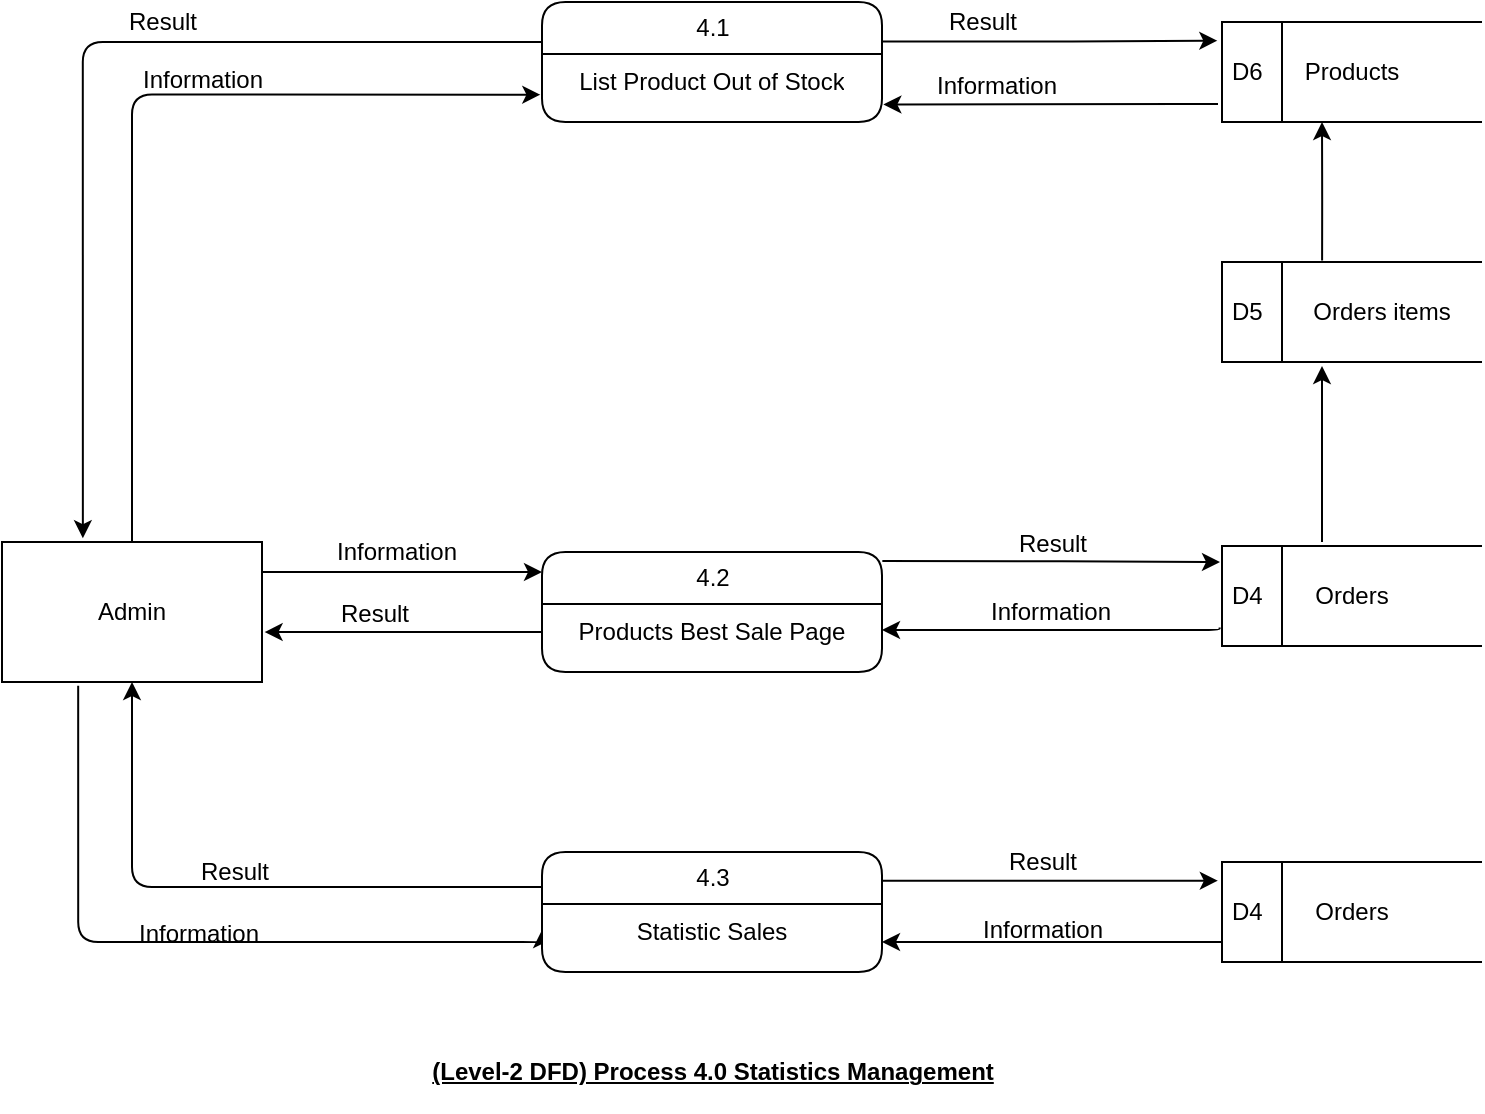 <mxfile version="15.2.7" type="device"><diagram id="6-PyJxlzV2X2NzrR5hLx" name="Page-1"><mxGraphModel dx="1097" dy="677" grid="1" gridSize="10" guides="1" tooltips="1" connect="1" arrows="1" fold="1" page="1" pageScale="1" pageWidth="1100" pageHeight="850" math="0" shadow="0"><root><mxCell id="0"/><mxCell id="1" parent="0"/><mxCell id="-4bmRs1e1b0xJStz-m2o-2" value="Result" style="edgeStyle=orthogonalEdgeStyle;rounded=1;sketch=0;orthogonalLoop=1;jettySize=auto;html=1;entryX=0.311;entryY=-0.027;entryDx=0;entryDy=0;entryPerimeter=0;labelBackgroundColor=none;fontFamily=Helvetica;fontColor=#000000;fontSize=12;" parent="1" source="-4bmRs1e1b0xJStz-m2o-3" target="-4bmRs1e1b0xJStz-m2o-10" edge="1"><mxGeometry x="-0.205" y="-10" relative="1" as="geometry"><mxPoint as="offset"/><Array as="points"><mxPoint x="120" y="50"/></Array></mxGeometry></mxCell><mxCell id="-4bmRs1e1b0xJStz-m2o-37" value="Result" style="edgeStyle=orthogonalEdgeStyle;rounded=1;orthogonalLoop=1;jettySize=auto;html=1;labelBackgroundColor=none;exitX=1;exitY=0.33;exitDx=0;exitDy=0;entryX=-0.018;entryY=0.187;entryDx=0;entryDy=0;entryPerimeter=0;exitPerimeter=0;fontFamily=Helvetica;fontColor=#000000;fontSize=12;" parent="1" source="-4bmRs1e1b0xJStz-m2o-3" target="5jQM5U7cq3CIwg0wkpNW-1" edge="1"><mxGeometry x="-0.406" y="10" relative="1" as="geometry"><mxPoint x="670" y="45" as="targetPoint"/><Array as="points"/><mxPoint as="offset"/></mxGeometry></mxCell><mxCell id="-4bmRs1e1b0xJStz-m2o-3" value="4.1" style="swimlane;html=1;fontStyle=0;childLayout=stackLayout;horizontal=1;startSize=26;horizontalStack=0;resizeParent=1;resizeLast=0;collapsible=1;marginBottom=0;swimlaneFillColor=#ffffff;align=center;rounded=1;shadow=0;comic=0;labelBackgroundColor=none;strokeWidth=1;fontFamily=Helvetica;fontSize=12;fontColor=#000000;" parent="1" vertex="1"><mxGeometry x="350" y="30" width="170" height="60" as="geometry"/></mxCell><mxCell id="-4bmRs1e1b0xJStz-m2o-4" value="&lt;font style=&quot;font-size: 12px;&quot;&gt;&lt;span style=&quot;font-size: 12px;&quot;&gt;List Product Out of Stock&lt;/span&gt;&lt;/font&gt;" style="text;html=1;spacingLeft=4;spacingRight=4;whiteSpace=wrap;overflow=hidden;rotatable=0;points=[[0,0.5],[1,0.5]];portConstraint=eastwest;align=center;fontColor=#000000;fontFamily=Helvetica;fontSize=12;" parent="-4bmRs1e1b0xJStz-m2o-3" vertex="1"><mxGeometry y="26" width="170" height="26" as="geometry"/></mxCell><mxCell id="-4bmRs1e1b0xJStz-m2o-5" value="&lt;p class=&quot;MsoNormal&quot; style=&quot;font-size: 12px;&quot;&gt;&lt;font style=&quot;font-size: 12px;&quot;&gt;&lt;span style=&quot;font-size: 12px;&quot;&gt;&lt;b style=&quot;font-size: 12px;&quot;&gt;&lt;u style=&quot;font-size: 12px;&quot;&gt;(Level-2 DFD) Process 4.0 Statistics Management&lt;/u&gt;&lt;/b&gt;&lt;/span&gt;&lt;/font&gt;&lt;br style=&quot;font-size: 12px;&quot;&gt;&lt;/p&gt;" style="text;html=1;align=center;verticalAlign=middle;resizable=0;points=[];autosize=1;strokeColor=none;fontFamily=Helvetica;fontColor=#000000;fontSize=12;" parent="1" vertex="1"><mxGeometry x="285" y="545" width="300" height="40" as="geometry"/></mxCell><mxCell id="-4bmRs1e1b0xJStz-m2o-9" value="Information" style="edgeStyle=orthogonalEdgeStyle;jumpStyle=none;orthogonalLoop=1;jettySize=auto;html=1;entryX=0;entryY=0.167;entryDx=0;entryDy=0;entryPerimeter=0;shadow=0;labelBackgroundColor=none;rounded=1;fontFamily=Helvetica;fontColor=#000000;fontSize=12;" parent="1" target="-4bmRs1e1b0xJStz-m2o-12" edge="1"><mxGeometry x="-0.04" y="10" relative="1" as="geometry"><Array as="points"><mxPoint x="230" y="315"/><mxPoint x="230" y="315"/></Array><mxPoint as="offset"/><mxPoint x="210" y="315" as="sourcePoint"/></mxGeometry></mxCell><mxCell id="-4bmRs1e1b0xJStz-m2o-33" value="Information" style="edgeStyle=orthogonalEdgeStyle;rounded=1;orthogonalLoop=1;jettySize=auto;html=1;entryX=0;entryY=0.5;entryDx=0;entryDy=0;labelBackgroundColor=none;exitX=0.293;exitY=1.027;exitDx=0;exitDy=0;exitPerimeter=0;fontFamily=Helvetica;fontColor=#000000;fontSize=12;" parent="1" source="-4bmRs1e1b0xJStz-m2o-10" target="-4bmRs1e1b0xJStz-m2o-16" edge="1"><mxGeometry x="0.027" y="4" relative="1" as="geometry"><Array as="points"><mxPoint x="118" y="500"/><mxPoint x="350" y="500"/></Array><mxPoint as="offset"/></mxGeometry></mxCell><mxCell id="5jQM5U7cq3CIwg0wkpNW-3" value="Information" style="edgeStyle=orthogonalEdgeStyle;rounded=1;orthogonalLoop=1;jettySize=auto;html=1;entryX=-0.005;entryY=0.782;entryDx=0;entryDy=0;entryPerimeter=0;labelBackgroundColor=none;fontFamily=Helvetica;fontColor=#000000;fontSize=12;" parent="1" source="-4bmRs1e1b0xJStz-m2o-10" target="-4bmRs1e1b0xJStz-m2o-4" edge="1"><mxGeometry x="0.209" y="7" relative="1" as="geometry"><mxPoint as="offset"/></mxGeometry></mxCell><mxCell id="-4bmRs1e1b0xJStz-m2o-10" value="&lt;font style=&quot;font-size: 12px;&quot;&gt;Admin&lt;/font&gt;" style="rounded=0;whiteSpace=wrap;html=1;fontFamily=Helvetica;fontColor=#000000;fontSize=12;" parent="1" vertex="1"><mxGeometry x="80" y="300" width="130" height="70" as="geometry"/></mxCell><mxCell id="-4bmRs1e1b0xJStz-m2o-36" value="Result" style="edgeStyle=orthogonalEdgeStyle;rounded=1;orthogonalLoop=1;jettySize=auto;html=1;labelBackgroundColor=none;exitX=1.001;exitY=0.076;exitDx=0;exitDy=0;exitPerimeter=0;fontFamily=Helvetica;fontColor=#000000;fontSize=12;" parent="1" source="-4bmRs1e1b0xJStz-m2o-12" edge="1"><mxGeometry x="0.006" y="9" relative="1" as="geometry"><mxPoint x="689" y="310" as="targetPoint"/><Array as="points"><mxPoint x="600" y="310"/><mxPoint x="689" y="310"/></Array><mxPoint as="offset"/></mxGeometry></mxCell><mxCell id="-4bmRs1e1b0xJStz-m2o-12" value="4.2" style="swimlane;html=1;fontStyle=0;childLayout=stackLayout;horizontal=1;startSize=26;horizontalStack=0;resizeParent=1;resizeLast=0;collapsible=1;marginBottom=0;swimlaneFillColor=#ffffff;align=center;rounded=1;shadow=0;comic=0;labelBackgroundColor=none;strokeWidth=1;fontFamily=Helvetica;fontSize=12;fontColor=#000000;" parent="1" vertex="1"><mxGeometry x="350" y="305" width="170" height="60" as="geometry"/></mxCell><mxCell id="-4bmRs1e1b0xJStz-m2o-13" value="&lt;font style=&quot;font-size: 12px;&quot;&gt;&lt;span style=&quot;font-size: 12px;&quot;&gt;Products Best Sale Page&lt;/span&gt;&lt;/font&gt;" style="text;html=1;strokeColor=none;fillColor=none;spacingLeft=4;spacingRight=4;whiteSpace=wrap;overflow=hidden;rotatable=0;points=[[0,0.5],[1,0.5]];portConstraint=eastwest;align=center;fontColor=#000000;fontFamily=Helvetica;fontSize=12;" parent="-4bmRs1e1b0xJStz-m2o-12" vertex="1"><mxGeometry y="26" width="170" height="26" as="geometry"/></mxCell><mxCell id="-4bmRs1e1b0xJStz-m2o-14" value="Result" style="edgeStyle=orthogonalEdgeStyle;curved=0;rounded=1;sketch=0;orthogonalLoop=1;jettySize=auto;html=1;entryX=0.5;entryY=1;entryDx=0;entryDy=0;exitX=0;exitY=0.292;exitDx=0;exitDy=0;exitPerimeter=0;labelBackgroundColor=none;fontFamily=Helvetica;fontColor=#000000;fontSize=12;" parent="1" source="-4bmRs1e1b0xJStz-m2o-15" target="-4bmRs1e1b0xJStz-m2o-10" edge="1"><mxGeometry y="-8" relative="1" as="geometry"><mxPoint x="213" y="325" as="targetPoint"/><mxPoint as="offset"/></mxGeometry></mxCell><mxCell id="5jQM5U7cq3CIwg0wkpNW-9" value="Result" style="edgeStyle=orthogonalEdgeStyle;rounded=1;orthogonalLoop=1;jettySize=auto;html=1;labelBackgroundColor=none;entryX=-0.016;entryY=0.187;entryDx=0;entryDy=0;entryPerimeter=0;fontFamily=Helvetica;fontColor=#000000;fontSize=12;" parent="1" source="-4bmRs1e1b0xJStz-m2o-15" target="5jQM5U7cq3CIwg0wkpNW-10" edge="1"><mxGeometry x="-0.049" y="9" relative="1" as="geometry"><mxPoint x="670" y="470" as="targetPoint"/><Array as="points"><mxPoint x="670" y="470"/></Array><mxPoint as="offset"/></mxGeometry></mxCell><mxCell id="-4bmRs1e1b0xJStz-m2o-15" value="4.3" style="swimlane;html=1;fontStyle=0;childLayout=stackLayout;horizontal=1;startSize=26;horizontalStack=0;resizeParent=1;resizeLast=0;collapsible=1;marginBottom=0;swimlaneFillColor=#ffffff;align=center;rounded=1;shadow=0;comic=0;labelBackgroundColor=none;strokeWidth=1;fontFamily=Helvetica;fontSize=12;fontColor=#000000;" parent="1" vertex="1"><mxGeometry x="350" y="455" width="170" height="60" as="geometry"/></mxCell><mxCell id="-4bmRs1e1b0xJStz-m2o-16" value="&lt;font style=&quot;font-size: 12px;&quot;&gt;&lt;span style=&quot;font-size: 12px;&quot;&gt;Statistic Sales&lt;/span&gt;&lt;/font&gt;" style="text;html=1;strokeColor=none;fillColor=none;spacingLeft=4;spacingRight=4;whiteSpace=wrap;overflow=hidden;rotatable=0;points=[[0,0.5],[1,0.5]];portConstraint=eastwest;align=center;fontColor=#000000;fontFamily=Helvetica;fontSize=12;" parent="-4bmRs1e1b0xJStz-m2o-15" vertex="1"><mxGeometry y="26" width="170" height="26" as="geometry"/></mxCell><mxCell id="-4bmRs1e1b0xJStz-m2o-22" value="&#10;&#10;&lt;span style=&quot;font-size: 12px; font-style: normal; font-weight: 400; letter-spacing: normal; text-align: center; text-indent: 0px; text-transform: none; word-spacing: 0px; display: inline; float: none;&quot;&gt;Information&lt;/span&gt;&#10;&#10;" style="edgeStyle=orthogonalEdgeStyle;curved=0;rounded=1;sketch=0;orthogonalLoop=1;jettySize=auto;html=1;entryX=1;entryY=0.5;entryDx=0;entryDy=0;exitX=-0.009;exitY=0.814;exitDx=0;exitDy=0;exitPerimeter=0;labelBackgroundColor=none;fontFamily=Helvetica;fontColor=#000000;fontSize=12;" parent="1" source="-4bmRs1e1b0xJStz-m2o-26" target="-4bmRs1e1b0xJStz-m2o-13" edge="1"><mxGeometry x="0.017" y="-9" relative="1" as="geometry"><mxPoint x="700" y="290" as="sourcePoint"/><mxPoint as="offset"/><Array as="points"><mxPoint x="689" y="344"/></Array></mxGeometry></mxCell><mxCell id="5jQM5U7cq3CIwg0wkpNW-6" style="edgeStyle=orthogonalEdgeStyle;rounded=1;orthogonalLoop=1;jettySize=auto;html=1;labelBackgroundColor=none;fontFamily=Helvetica;fontColor=#000000;fontSize=12;" parent="1" edge="1"><mxGeometry relative="1" as="geometry"><mxPoint x="740" y="300" as="sourcePoint"/><mxPoint x="740" y="212" as="targetPoint"/><Array as="points"><mxPoint x="740" y="300"/></Array></mxGeometry></mxCell><mxCell id="-4bmRs1e1b0xJStz-m2o-26" value="D4" style="html=1;dashed=0;whitespace=wrap;shape=mxgraph.dfd.dataStoreID;align=left;spacingLeft=3;points=[[0,0],[0.5,0],[1,0],[0,0.5],[1,0.5],[0,1],[0.5,1],[1,1]];fontFamily=Helvetica;fontColor=#000000;fontSize=12;" parent="1" vertex="1"><mxGeometry x="690" y="302" width="130" height="50" as="geometry"/></mxCell><mxCell id="-4bmRs1e1b0xJStz-m2o-27" value="&#10;&#10;&lt;span style=&quot;font-size: 12px; font-style: normal; font-weight: 400; letter-spacing: normal; text-align: center; text-indent: 0px; text-transform: none; word-spacing: 0px; display: inline; float: none;&quot;&gt;Information&lt;/span&gt;&#10;&#10;" style="edgeStyle=orthogonalEdgeStyle;curved=0;rounded=1;sketch=0;orthogonalLoop=1;jettySize=auto;html=1;labelBackgroundColor=none;entryX=1.004;entryY=0.971;entryDx=0;entryDy=0;entryPerimeter=0;fontFamily=Helvetica;fontColor=#000000;fontSize=12;" parent="1" target="-4bmRs1e1b0xJStz-m2o-4" edge="1"><mxGeometry x="0.318" y="-9" relative="1" as="geometry"><mxPoint x="688" y="81" as="sourcePoint"/><mxPoint x="521" y="50" as="targetPoint"/><Array as="points"><mxPoint x="680" y="81"/></Array><mxPoint as="offset"/></mxGeometry></mxCell><mxCell id="-4bmRs1e1b0xJStz-m2o-28" value="Orders" style="text;html=1;strokeColor=none;fillColor=none;align=center;verticalAlign=middle;whiteSpace=wrap;rounded=0;fontFamily=Helvetica;fontColor=#000000;fontSize=12;" parent="1" vertex="1"><mxGeometry x="730" y="317" width="50" height="20" as="geometry"/></mxCell><mxCell id="-4bmRs1e1b0xJStz-m2o-31" value="Result" style="edgeStyle=orthogonalEdgeStyle;curved=0;rounded=1;sketch=0;orthogonalLoop=1;jettySize=auto;html=1;entryX=1.01;entryY=0.643;entryDx=0;entryDy=0;entryPerimeter=0;labelBackgroundColor=none;fontFamily=Helvetica;fontColor=#000000;fontSize=12;" parent="1" source="-4bmRs1e1b0xJStz-m2o-13" target="-4bmRs1e1b0xJStz-m2o-10" edge="1"><mxGeometry x="0.205" y="-9" relative="1" as="geometry"><mxPoint as="offset"/><Array as="points"><mxPoint x="320" y="345"/><mxPoint x="320" y="345"/></Array></mxGeometry></mxCell><mxCell id="5jQM5U7cq3CIwg0wkpNW-1" value="D6" style="html=1;dashed=0;whitespace=wrap;shape=mxgraph.dfd.dataStoreID;align=left;spacingLeft=3;points=[[0,0],[0.5,0],[1,0],[0,0.5],[1,0.5],[0,1],[0.5,1],[1,1]];fontFamily=Helvetica;fontColor=#000000;fontSize=12;" parent="1" vertex="1"><mxGeometry x="690" y="40" width="130" height="50" as="geometry"/></mxCell><mxCell id="5jQM5U7cq3CIwg0wkpNW-2" value="Products" style="text;html=1;strokeColor=none;fillColor=none;align=center;verticalAlign=middle;whiteSpace=wrap;rounded=0;fontFamily=Helvetica;fontColor=#000000;fontSize=12;" parent="1" vertex="1"><mxGeometry x="730" y="55" width="50" height="20" as="geometry"/></mxCell><mxCell id="5jQM5U7cq3CIwg0wkpNW-7" style="edgeStyle=orthogonalEdgeStyle;rounded=1;orthogonalLoop=1;jettySize=auto;html=1;labelBackgroundColor=none;exitX=0.385;exitY=-0.014;exitDx=0;exitDy=0;exitPerimeter=0;fontFamily=Helvetica;fontColor=#000000;fontSize=12;" parent="1" source="5jQM5U7cq3CIwg0wkpNW-4" edge="1"><mxGeometry relative="1" as="geometry"><mxPoint x="740" y="90" as="targetPoint"/></mxGeometry></mxCell><mxCell id="5jQM5U7cq3CIwg0wkpNW-4" value="D5" style="html=1;dashed=0;whitespace=wrap;shape=mxgraph.dfd.dataStoreID;align=left;spacingLeft=3;points=[[0,0],[0.5,0],[1,0],[0,0.5],[1,0.5],[0,1],[0.5,1],[1,1]];fontFamily=Helvetica;fontColor=#000000;fontSize=12;" parent="1" vertex="1"><mxGeometry x="690" y="160" width="130" height="50" as="geometry"/></mxCell><mxCell id="5jQM5U7cq3CIwg0wkpNW-5" value="Orders items" style="text;html=1;strokeColor=none;fillColor=none;align=center;verticalAlign=middle;whiteSpace=wrap;rounded=0;fontFamily=Helvetica;fontColor=#000000;fontSize=12;" parent="1" vertex="1"><mxGeometry x="730" y="175" width="80" height="20" as="geometry"/></mxCell><mxCell id="5jQM5U7cq3CIwg0wkpNW-12" value="Information" style="edgeStyle=orthogonalEdgeStyle;rounded=1;orthogonalLoop=1;jettySize=auto;html=1;labelBackgroundColor=none;entryX=1;entryY=0.731;entryDx=0;entryDy=0;entryPerimeter=0;fontFamily=Helvetica;fontColor=#000000;fontSize=12;" parent="1" source="5jQM5U7cq3CIwg0wkpNW-10" target="-4bmRs1e1b0xJStz-m2o-16" edge="1"><mxGeometry x="0.059" y="-6" relative="1" as="geometry"><mxPoint x="540" y="520" as="targetPoint"/><Array as="points"><mxPoint x="590" y="500"/><mxPoint x="590" y="500"/></Array><mxPoint as="offset"/></mxGeometry></mxCell><mxCell id="5jQM5U7cq3CIwg0wkpNW-10" value="D4" style="html=1;dashed=0;whitespace=wrap;shape=mxgraph.dfd.dataStoreID;align=left;spacingLeft=3;points=[[0,0],[0.5,0],[1,0],[0,0.5],[1,0.5],[0,1],[0.5,1],[1,1]];fontFamily=Helvetica;fontColor=#000000;fontSize=12;" parent="1" vertex="1"><mxGeometry x="690" y="460" width="130" height="50" as="geometry"/></mxCell><mxCell id="5jQM5U7cq3CIwg0wkpNW-11" value="Orders" style="text;html=1;strokeColor=none;fillColor=none;align=center;verticalAlign=middle;whiteSpace=wrap;rounded=0;fontFamily=Helvetica;fontColor=#000000;fontSize=12;" parent="1" vertex="1"><mxGeometry x="730" y="475" width="50" height="20" as="geometry"/></mxCell></root></mxGraphModel></diagram></mxfile>